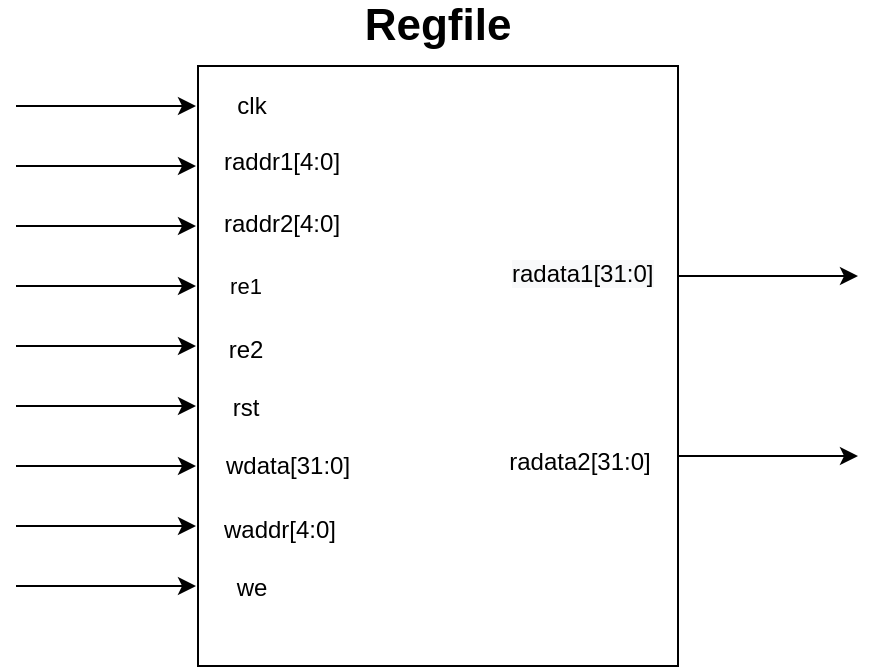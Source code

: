 <mxfile version="14.1.1" type="github">
  <diagram id="0ubrcNWDQa43dK29l3Xf" name="第 1 页">
    <mxGraphModel dx="1038" dy="500" grid="1" gridSize="10" guides="1" tooltips="1" connect="1" arrows="1" fold="1" page="1" pageScale="1" pageWidth="1169" pageHeight="1654" math="0" shadow="0">
      <root>
        <mxCell id="0" />
        <mxCell id="1" parent="0" />
        <mxCell id="YOr1pMgfYP9v7rOEEXMd-1" value="" style="rounded=0;whiteSpace=wrap;html=1;" vertex="1" parent="1">
          <mxGeometry x="400" y="60" width="240" height="300" as="geometry" />
        </mxCell>
        <mxCell id="YOr1pMgfYP9v7rOEEXMd-4" value="" style="endArrow=classic;html=1;" edge="1" parent="1">
          <mxGeometry width="50" height="50" relative="1" as="geometry">
            <mxPoint x="640" y="165" as="sourcePoint" />
            <mxPoint x="730" y="165" as="targetPoint" />
          </mxGeometry>
        </mxCell>
        <mxCell id="YOr1pMgfYP9v7rOEEXMd-7" value="" style="endArrow=classic;html=1;" edge="1" parent="1">
          <mxGeometry width="50" height="50" relative="1" as="geometry">
            <mxPoint x="640" y="255" as="sourcePoint" />
            <mxPoint x="730" y="255" as="targetPoint" />
          </mxGeometry>
        </mxCell>
        <mxCell id="YOr1pMgfYP9v7rOEEXMd-14" value="" style="endArrow=classic;html=1;" edge="1" parent="1">
          <mxGeometry width="50" height="50" relative="1" as="geometry">
            <mxPoint x="309" y="170" as="sourcePoint" />
            <mxPoint x="399" y="170" as="targetPoint" />
          </mxGeometry>
        </mxCell>
        <mxCell id="YOr1pMgfYP9v7rOEEXMd-15" value="" style="endArrow=classic;html=1;" edge="1" parent="1">
          <mxGeometry width="50" height="50" relative="1" as="geometry">
            <mxPoint x="309" y="200" as="sourcePoint" />
            <mxPoint x="399" y="200" as="targetPoint" />
          </mxGeometry>
        </mxCell>
        <mxCell id="YOr1pMgfYP9v7rOEEXMd-16" value="" style="endArrow=classic;html=1;" edge="1" parent="1">
          <mxGeometry width="50" height="50" relative="1" as="geometry">
            <mxPoint x="309" y="230" as="sourcePoint" />
            <mxPoint x="399" y="230" as="targetPoint" />
          </mxGeometry>
        </mxCell>
        <mxCell id="YOr1pMgfYP9v7rOEEXMd-17" value="" style="endArrow=classic;html=1;" edge="1" parent="1">
          <mxGeometry width="50" height="50" relative="1" as="geometry">
            <mxPoint x="309" y="260" as="sourcePoint" />
            <mxPoint x="399" y="260" as="targetPoint" />
          </mxGeometry>
        </mxCell>
        <mxCell id="YOr1pMgfYP9v7rOEEXMd-18" value="" style="endArrow=classic;html=1;" edge="1" parent="1">
          <mxGeometry width="50" height="50" relative="1" as="geometry">
            <mxPoint x="309" y="290" as="sourcePoint" />
            <mxPoint x="399" y="290" as="targetPoint" />
          </mxGeometry>
        </mxCell>
        <mxCell id="YOr1pMgfYP9v7rOEEXMd-19" value="" style="endArrow=classic;html=1;" edge="1" parent="1">
          <mxGeometry width="50" height="50" relative="1" as="geometry">
            <mxPoint x="309" y="320" as="sourcePoint" />
            <mxPoint x="399" y="320" as="targetPoint" />
          </mxGeometry>
        </mxCell>
        <mxCell id="YOr1pMgfYP9v7rOEEXMd-22" value="" style="endArrow=classic;html=1;" edge="1" parent="1">
          <mxGeometry width="50" height="50" relative="1" as="geometry">
            <mxPoint x="309" y="110" as="sourcePoint" />
            <mxPoint x="399" y="110" as="targetPoint" />
          </mxGeometry>
        </mxCell>
        <mxCell id="YOr1pMgfYP9v7rOEEXMd-23" value="" style="endArrow=classic;html=1;" edge="1" parent="1">
          <mxGeometry width="50" height="50" relative="1" as="geometry">
            <mxPoint x="309" y="80" as="sourcePoint" />
            <mxPoint x="399" y="80" as="targetPoint" />
          </mxGeometry>
        </mxCell>
        <mxCell id="YOr1pMgfYP9v7rOEEXMd-24" value="" style="endArrow=classic;html=1;" edge="1" parent="1">
          <mxGeometry width="50" height="50" relative="1" as="geometry">
            <mxPoint x="309" y="140" as="sourcePoint" />
            <mxPoint x="399" y="140" as="targetPoint" />
          </mxGeometry>
        </mxCell>
        <mxCell id="YOr1pMgfYP9v7rOEEXMd-25" value="&lt;span style=&quot;font-size: 22px&quot;&gt;&lt;b&gt;Regfile&lt;/b&gt;&lt;/span&gt;" style="text;html=1;strokeColor=none;fillColor=none;align=center;verticalAlign=middle;whiteSpace=wrap;rounded=0;" vertex="1" parent="1">
          <mxGeometry x="500" y="30" width="40" height="20" as="geometry" />
        </mxCell>
        <mxCell id="YOr1pMgfYP9v7rOEEXMd-26" value="clk" style="text;html=1;strokeColor=none;fillColor=none;align=center;verticalAlign=middle;whiteSpace=wrap;rounded=0;" vertex="1" parent="1">
          <mxGeometry x="407" y="70" width="40" height="20" as="geometry" />
        </mxCell>
        <mxCell id="YOr1pMgfYP9v7rOEEXMd-27" value="raddr1[4:0]" style="text;html=1;strokeColor=none;fillColor=none;align=center;verticalAlign=middle;whiteSpace=wrap;rounded=0;" vertex="1" parent="1">
          <mxGeometry x="422" y="98" width="40" height="20" as="geometry" />
        </mxCell>
        <mxCell id="YOr1pMgfYP9v7rOEEXMd-28" value="raddr2[4:0]" style="text;html=1;strokeColor=none;fillColor=none;align=center;verticalAlign=middle;whiteSpace=wrap;rounded=0;" vertex="1" parent="1">
          <mxGeometry x="422" y="129" width="40" height="20" as="geometry" />
        </mxCell>
        <mxCell id="YOr1pMgfYP9v7rOEEXMd-29" value="&lt;font style=&quot;font-size: 11px&quot;&gt;re1&lt;/font&gt;" style="text;html=1;strokeColor=none;fillColor=none;align=center;verticalAlign=middle;whiteSpace=wrap;rounded=0;" vertex="1" parent="1">
          <mxGeometry x="404" y="160" width="40" height="20" as="geometry" />
        </mxCell>
        <mxCell id="YOr1pMgfYP9v7rOEEXMd-30" value="re2" style="text;html=1;strokeColor=none;fillColor=none;align=center;verticalAlign=middle;whiteSpace=wrap;rounded=0;" vertex="1" parent="1">
          <mxGeometry x="404" y="192" width="40" height="20" as="geometry" />
        </mxCell>
        <mxCell id="YOr1pMgfYP9v7rOEEXMd-31" value="rst" style="text;html=1;strokeColor=none;fillColor=none;align=center;verticalAlign=middle;whiteSpace=wrap;rounded=0;" vertex="1" parent="1">
          <mxGeometry x="404" y="221" width="40" height="20" as="geometry" />
        </mxCell>
        <mxCell id="YOr1pMgfYP9v7rOEEXMd-32" value="wdata[31:0]" style="text;html=1;strokeColor=none;fillColor=none;align=center;verticalAlign=middle;whiteSpace=wrap;rounded=0;" vertex="1" parent="1">
          <mxGeometry x="425" y="250" width="40" height="20" as="geometry" />
        </mxCell>
        <mxCell id="YOr1pMgfYP9v7rOEEXMd-33" value="waddr[4:0]" style="text;html=1;strokeColor=none;fillColor=none;align=center;verticalAlign=middle;whiteSpace=wrap;rounded=0;" vertex="1" parent="1">
          <mxGeometry x="421" y="282" width="40" height="20" as="geometry" />
        </mxCell>
        <mxCell id="YOr1pMgfYP9v7rOEEXMd-34" value="we" style="text;html=1;strokeColor=none;fillColor=none;align=center;verticalAlign=middle;whiteSpace=wrap;rounded=0;" vertex="1" parent="1">
          <mxGeometry x="407" y="311" width="40" height="20" as="geometry" />
        </mxCell>
        <mxCell id="YOr1pMgfYP9v7rOEEXMd-38" style="edgeStyle=orthogonalEdgeStyle;rounded=0;orthogonalLoop=1;jettySize=auto;html=1;exitX=0.5;exitY=1;exitDx=0;exitDy=0;" edge="1" parent="1">
          <mxGeometry relative="1" as="geometry">
            <mxPoint x="604" y="118" as="sourcePoint" />
            <mxPoint x="604" y="118" as="targetPoint" />
          </mxGeometry>
        </mxCell>
        <mxCell id="YOr1pMgfYP9v7rOEEXMd-39" value="radata2[31:0]" style="text;html=1;strokeColor=none;fillColor=none;align=center;verticalAlign=middle;whiteSpace=wrap;rounded=0;" vertex="1" parent="1">
          <mxGeometry x="571" y="248" width="40" height="20" as="geometry" />
        </mxCell>
        <mxCell id="YOr1pMgfYP9v7rOEEXMd-40" style="edgeStyle=orthogonalEdgeStyle;rounded=0;orthogonalLoop=1;jettySize=auto;html=1;exitX=0.5;exitY=1;exitDx=0;exitDy=0;" edge="1" parent="1" source="YOr1pMgfYP9v7rOEEXMd-39" target="YOr1pMgfYP9v7rOEEXMd-39">
          <mxGeometry relative="1" as="geometry" />
        </mxCell>
        <mxCell id="YOr1pMgfYP9v7rOEEXMd-41" style="edgeStyle=orthogonalEdgeStyle;rounded=0;orthogonalLoop=1;jettySize=auto;html=1;exitX=0.5;exitY=1;exitDx=0;exitDy=0;" edge="1" parent="1">
          <mxGeometry relative="1" as="geometry">
            <mxPoint x="585" y="235.5" as="sourcePoint" />
            <mxPoint x="585" y="235.5" as="targetPoint" />
          </mxGeometry>
        </mxCell>
        <mxCell id="YOr1pMgfYP9v7rOEEXMd-43" style="edgeStyle=orthogonalEdgeStyle;rounded=0;orthogonalLoop=1;jettySize=auto;html=1;exitX=0.5;exitY=1;exitDx=0;exitDy=0;" edge="1" parent="1">
          <mxGeometry relative="1" as="geometry">
            <mxPoint x="598" y="266" as="sourcePoint" />
            <mxPoint x="598" y="266" as="targetPoint" />
          </mxGeometry>
        </mxCell>
        <mxCell id="YOr1pMgfYP9v7rOEEXMd-45" style="edgeStyle=orthogonalEdgeStyle;rounded=0;orthogonalLoop=1;jettySize=auto;html=1;exitX=0.5;exitY=1;exitDx=0;exitDy=0;" edge="1" parent="1">
          <mxGeometry relative="1" as="geometry">
            <mxPoint x="599" y="296" as="sourcePoint" />
            <mxPoint x="599" y="296" as="targetPoint" />
          </mxGeometry>
        </mxCell>
        <mxCell id="YOr1pMgfYP9v7rOEEXMd-46" style="edgeStyle=orthogonalEdgeStyle;rounded=0;orthogonalLoop=1;jettySize=auto;html=1;exitX=0.5;exitY=1;exitDx=0;exitDy=0;" edge="1" parent="1">
          <mxGeometry relative="1" as="geometry">
            <mxPoint x="605" y="330" as="sourcePoint" />
            <mxPoint x="605" y="330" as="targetPoint" />
          </mxGeometry>
        </mxCell>
        <mxCell id="YOr1pMgfYP9v7rOEEXMd-48" style="edgeStyle=orthogonalEdgeStyle;rounded=0;orthogonalLoop=1;jettySize=auto;html=1;exitX=0.5;exitY=1;exitDx=0;exitDy=0;" edge="1" parent="1">
          <mxGeometry relative="1" as="geometry">
            <mxPoint x="600" y="326" as="sourcePoint" />
            <mxPoint x="600" y="326" as="targetPoint" />
          </mxGeometry>
        </mxCell>
        <mxCell id="YOr1pMgfYP9v7rOEEXMd-56" value="&lt;span style=&quot;color: rgb(0, 0, 0); font-family: helvetica; font-size: 12px; font-style: normal; font-weight: 400; letter-spacing: normal; text-align: center; text-indent: 0px; text-transform: none; word-spacing: 0px; background-color: rgb(248, 249, 250); display: inline; float: none;&quot;&gt;radata1[31:0]&lt;/span&gt;" style="text;whiteSpace=wrap;html=1;" vertex="1" parent="1">
          <mxGeometry x="555" y="150" width="100" height="30" as="geometry" />
        </mxCell>
      </root>
    </mxGraphModel>
  </diagram>
</mxfile>
